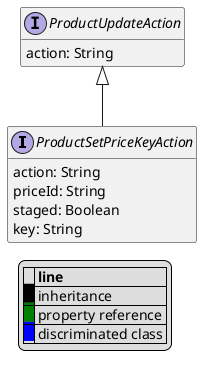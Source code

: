 @startuml

hide empty fields
hide empty methods
legend
|= |= line |
|<back:black>   </back>| inheritance |
|<back:green>   </back>| property reference |
|<back:blue>   </back>| discriminated class |
endlegend
interface ProductSetPriceKeyAction [[ProductSetPriceKeyAction.svg]] extends ProductUpdateAction {
    action: String
    priceId: String
    staged: Boolean
    key: String
}
interface ProductUpdateAction [[ProductUpdateAction.svg]]  {
    action: String
}





@enduml
